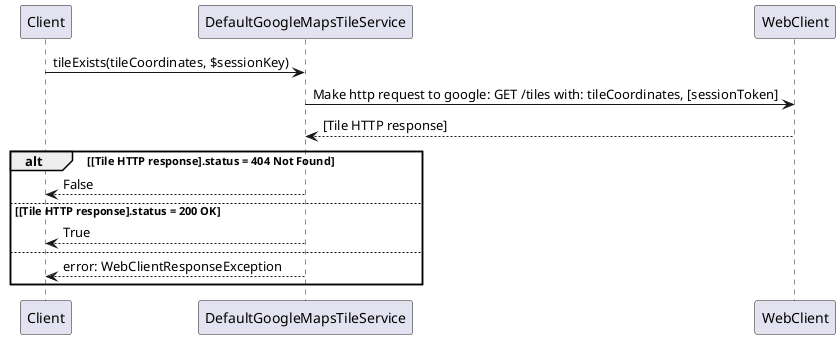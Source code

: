 @startuml
'https://plantuml.com/sequence-diagram

!$sessionToken = "[sessionToken]"
!$tile_http_resp = "[Tile HTTP response]"

Client -> DefaultGoogleMapsTileService: tileExists(tileCoordinates, $sessionKey)

DefaultGoogleMapsTileService -> WebClient: Make http request to google: GET /tiles with: tileCoordinates, $sessionToken
WebClient --> DefaultGoogleMapsTileService: $tile_http_resp

alt $tile_http_resp.status = 404 Not Found
    DefaultGoogleMapsTileService --> Client: False
else $tile_http_resp.status = 200 OK
    DefaultGoogleMapsTileService --> Client: True
else
    DefaultGoogleMapsTileService --> Client: error: WebClientResponseException
end

@enduml